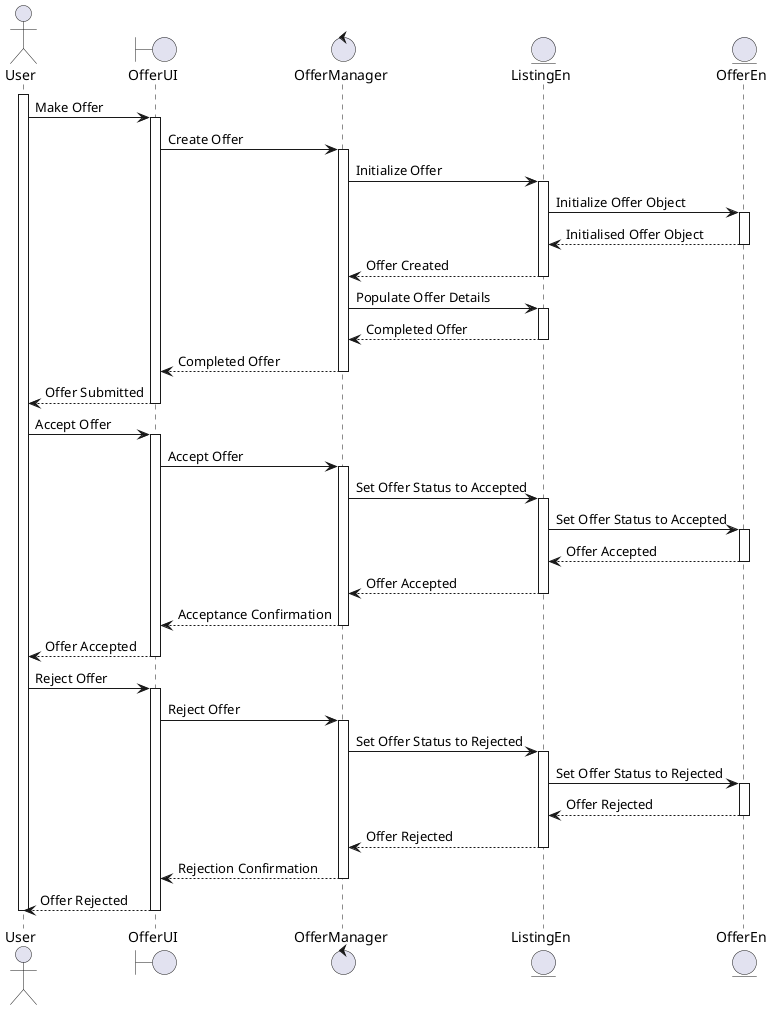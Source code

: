@startuml
actor User as U
boundary OfferUI as OUI
control OfferManager as OM
entity ListingEn as L
entity OfferEn as O

activate U

' User making an offer
U -> OUI : Make Offer
activate OUI

OUI -> OM : Create Offer
activate OM
OM -> L : Initialize Offer
activate L

L -> O : Initialize Offer Object
activate O
O --> L : Initialised Offer Object
deactivate O

L --> OM : Offer Created
deactivate L
OM -> L : Populate Offer Details
activate L
L --> OM : Completed Offer
deactivate L
OM --> OUI : Completed Offer
deactivate OM
OUI --> U : Offer Submitted
deactivate OUI

' User accepting an offer
U -> OUI : Accept Offer
activate OUI
OUI -> OM : Accept Offer
activate OM
OM -> L : Set Offer Status to Accepted
activate L

L -> O : Set Offer Status to Accepted
activate O
O --> L : Offer Accepted
deactivate O

L --> OM : Offer Accepted
deactivate L
OM --> OUI : Acceptance Confirmation
deactivate OM
OUI --> U : Offer Accepted
deactivate OUI

' User rejecting an offer
U -> OUI : Reject Offer
activate OUI
OUI -> OM : Reject Offer
activate OM
OM -> L : Set Offer Status to Rejected
activate L

L -> O : Set Offer Status to Rejected
activate O
O --> L : Offer Rejected
deactivate O


L --> OM : Offer Rejected
deactivate L
OM --> OUI : Rejection Confirmation
deactivate OM
OUI --> U : Offer Rejected
deactivate OUI

deactivate U

@enduml

